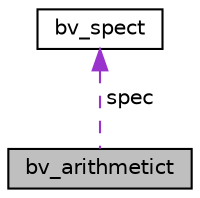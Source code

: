 digraph "bv_arithmetict"
{
 // LATEX_PDF_SIZE
  bgcolor="transparent";
  edge [fontname="Helvetica",fontsize="10",labelfontname="Helvetica",labelfontsize="10"];
  node [fontname="Helvetica",fontsize="10",shape=record];
  Node1 [label="bv_arithmetict",height=0.2,width=0.4,color="black", fillcolor="grey75", style="filled", fontcolor="black",tooltip=" "];
  Node2 -> Node1 [dir="back",color="darkorchid3",fontsize="10",style="dashed",label=" spec" ,fontname="Helvetica"];
  Node2 [label="bv_spect",height=0.2,width=0.4,color="black",URL="$classbv__spect.html",tooltip=" "];
}
